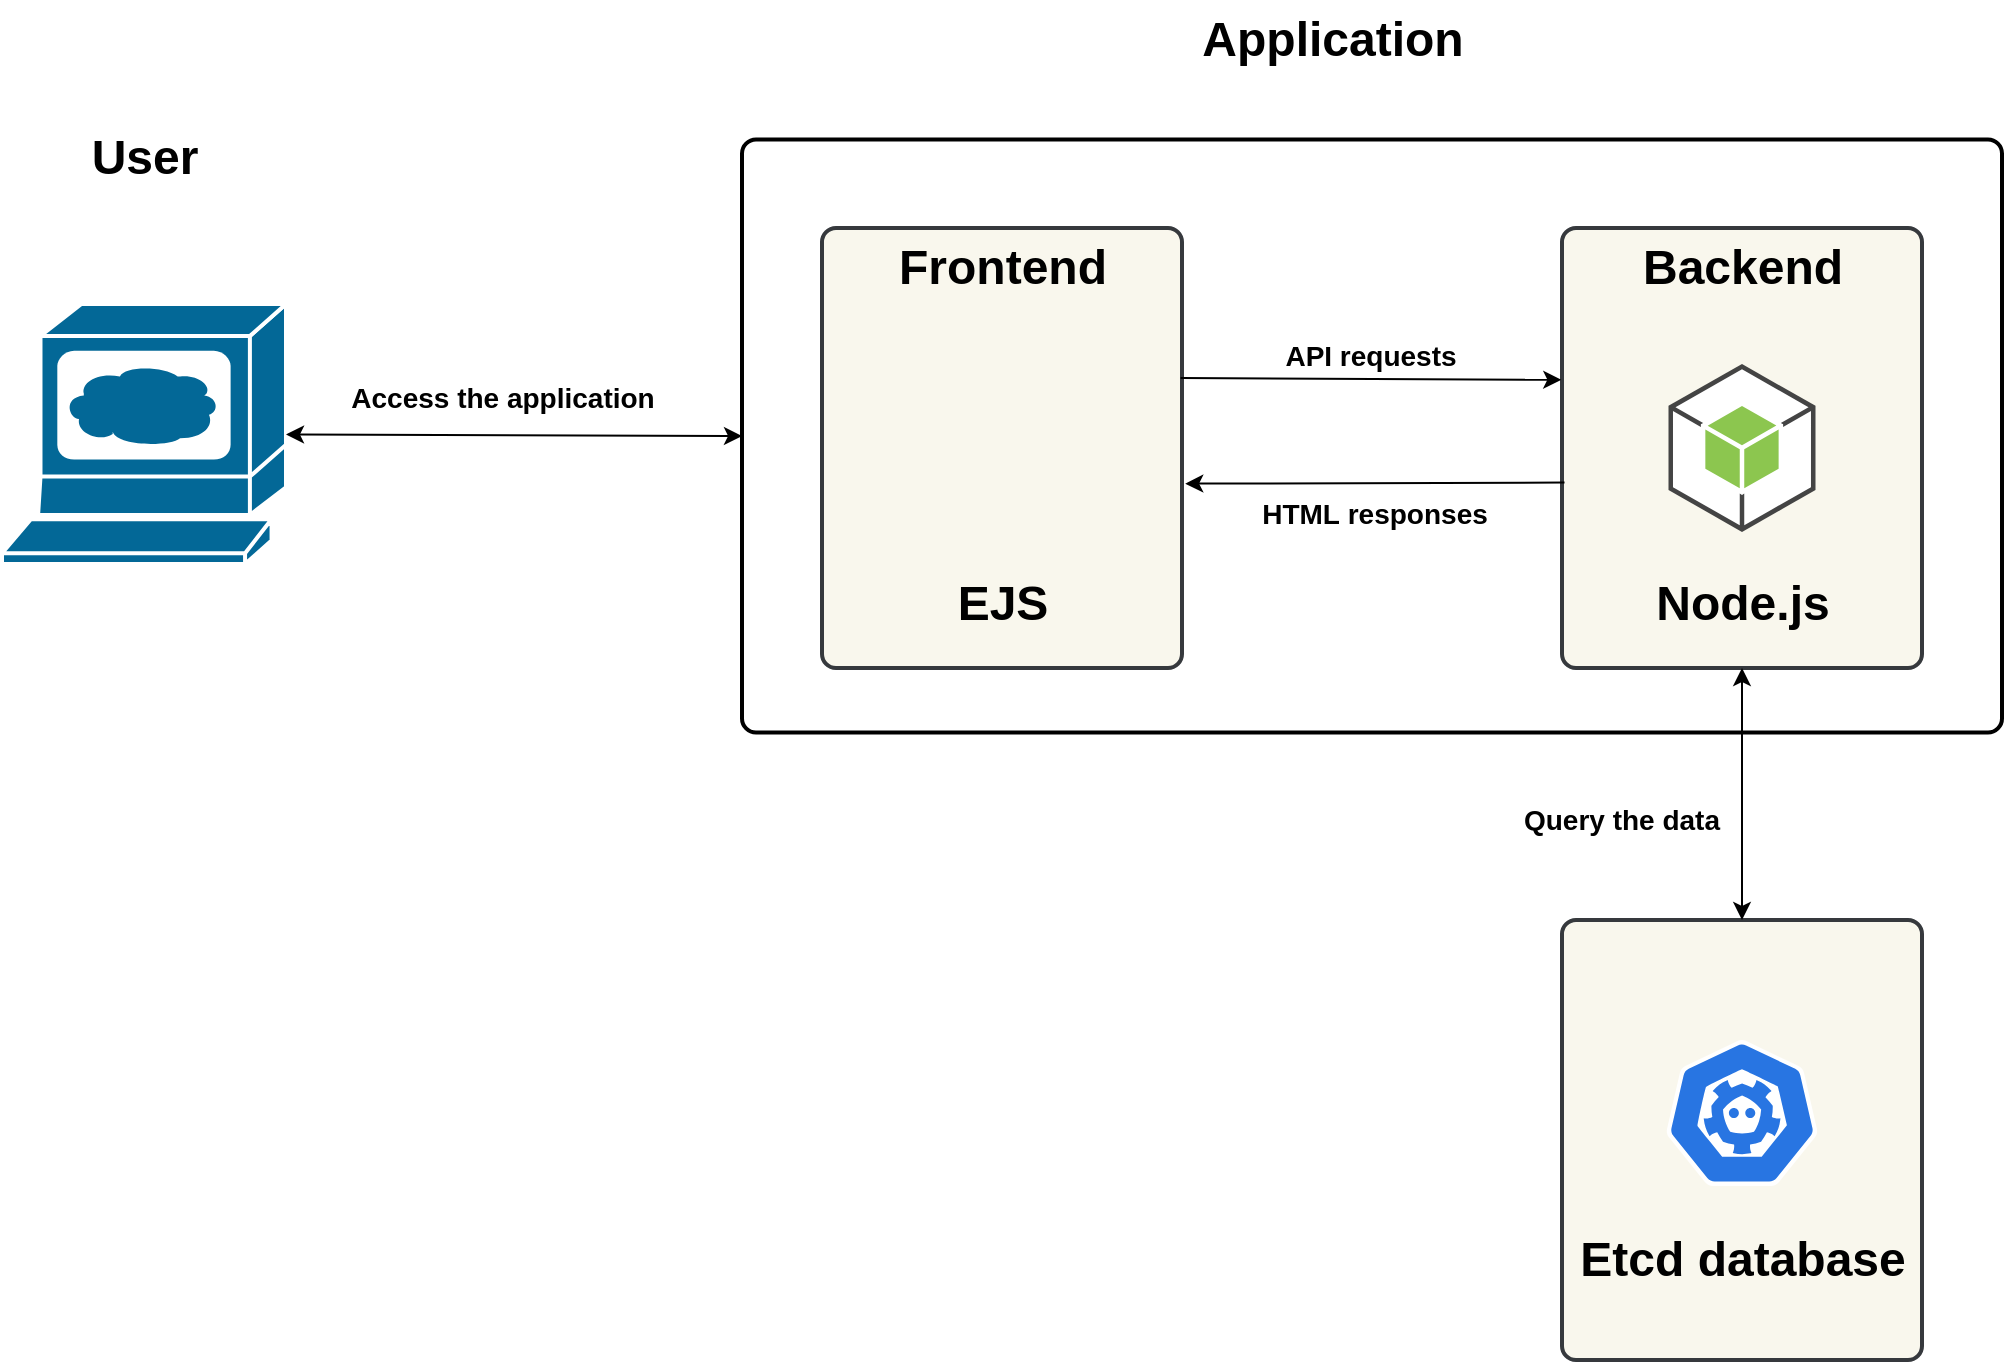 <mxfile version="14.0.4" type="device"><diagram id="DqwIvfknlscuTBBRpgxf" name="Page-1"><mxGraphModel dx="1865" dy="556" grid="1" gridSize="10" guides="1" tooltips="1" connect="1" arrows="1" fold="1" page="1" pageScale="1" pageWidth="827" pageHeight="1169" math="0" shadow="0"><root><mxCell id="0"/><mxCell id="1" parent="0"/><mxCell id="hDUl_mrgvE461zw6lqxG-23" value="" style="rounded=1;whiteSpace=wrap;html=1;absoluteArcSize=1;arcSize=14;strokeWidth=2;fontSize=14;fillColor=#f9f7ed;strokeColor=#36393d;" parent="1" vertex="1"><mxGeometry x="590.0" y="470" width="180" height="220" as="geometry"/></mxCell><mxCell id="hDUl_mrgvE461zw6lqxG-12" value="" style="rounded=1;whiteSpace=wrap;html=1;absoluteArcSize=1;arcSize=14;strokeWidth=2;" parent="1" vertex="1"><mxGeometry x="180" y="79.75" width="630" height="296.5" as="geometry"/></mxCell><mxCell id="hDUl_mrgvE461zw6lqxG-2" value="" style="shape=mxgraph.cisco.computers_and_peripherals.web_browser;html=1;pointerEvents=1;dashed=0;fillColor=#036897;strokeColor=#ffffff;strokeWidth=2;verticalLabelPosition=bottom;verticalAlign=top;align=center;outlineConnect=0;" parent="1" vertex="1"><mxGeometry x="-190" y="162" width="142" height="130" as="geometry"/></mxCell><mxCell id="hDUl_mrgvE461zw6lqxG-4" value="User" style="text;strokeColor=none;fillColor=none;html=1;fontSize=24;fontStyle=1;verticalAlign=middle;align=center;" parent="1" vertex="1"><mxGeometry x="-169" y="69" width="100" height="40" as="geometry"/></mxCell><mxCell id="hDUl_mrgvE461zw6lqxG-6" value="" style="rounded=1;whiteSpace=wrap;html=1;absoluteArcSize=1;arcSize=14;strokeWidth=2;fillColor=#f9f7ed;strokeColor=#36393d;" parent="1" vertex="1"><mxGeometry x="220" y="124" width="180" height="220" as="geometry"/></mxCell><mxCell id="hDUl_mrgvE461zw6lqxG-8" value="Frontend" style="text;strokeColor=none;fillColor=none;html=1;fontSize=24;fontStyle=1;verticalAlign=middle;align=center;" parent="1" vertex="1"><mxGeometry x="260" y="124" width="100" height="40" as="geometry"/></mxCell><mxCell id="hDUl_mrgvE461zw6lqxG-10" value="" style="shape=image;html=1;verticalAlign=top;verticalLabelPosition=bottom;labelBackgroundColor=#ffffff;imageAspect=0;aspect=fixed;image=https://cdn4.iconfinder.com/data/icons/logos-3/600/React.js_logo-128.png" parent="1" vertex="1"><mxGeometry x="246" y="164" width="128" height="128" as="geometry"/></mxCell><mxCell id="hDUl_mrgvE461zw6lqxG-11" value="EJS" style="text;strokeColor=none;fillColor=none;html=1;fontSize=24;fontStyle=1;verticalAlign=middle;align=center;" parent="1" vertex="1"><mxGeometry x="260" y="292" width="100" height="40" as="geometry"/></mxCell><mxCell id="hDUl_mrgvE461zw6lqxG-14" value="" style="rounded=1;whiteSpace=wrap;html=1;absoluteArcSize=1;arcSize=14;strokeWidth=2;fillColor=#f9f7ed;strokeColor=#36393d;" parent="1" vertex="1"><mxGeometry x="590" y="124" width="180" height="220" as="geometry"/></mxCell><mxCell id="hDUl_mrgvE461zw6lqxG-15" value="Backend" style="text;strokeColor=none;fillColor=none;html=1;fontSize=24;fontStyle=1;verticalAlign=middle;align=center;" parent="1" vertex="1"><mxGeometry x="630" y="124" width="100" height="40" as="geometry"/></mxCell><mxCell id="hDUl_mrgvE461zw6lqxG-17" value="Application" style="text;strokeColor=none;fillColor=none;html=1;fontSize=24;fontStyle=1;verticalAlign=middle;align=center;" parent="1" vertex="1"><mxGeometry x="425" y="10" width="100" height="40" as="geometry"/></mxCell><mxCell id="hDUl_mrgvE461zw6lqxG-21" value="API requests" style="endArrow=classic;html=1;fontStyle=1;fontSize=14;exitX=0.996;exitY=0.341;exitDx=0;exitDy=0;exitPerimeter=0;labelBorderColor=none;rounded=0;entryX=-0.002;entryY=0.345;entryDx=0;entryDy=0;entryPerimeter=0;verticalAlign=bottom;" parent="1" source="hDUl_mrgvE461zw6lqxG-6" target="hDUl_mrgvE461zw6lqxG-14" edge="1"><mxGeometry width="50" height="50" relative="1" as="geometry"><mxPoint x="440" y="210" as="sourcePoint"/><mxPoint x="590" y="197" as="targetPoint"/></mxGeometry></mxCell><mxCell id="hDUl_mrgvE461zw6lqxG-22" value="HTML&amp;nbsp;responses" style="endArrow=classic;html=1;horizontal=1;exitX=0.007;exitY=0.715;exitDx=0;exitDy=0;exitPerimeter=0;fontSize=14;fontStyle=1;entryX=1.009;entryY=0.581;entryDx=0;entryDy=0;entryPerimeter=0;verticalAlign=top;rounded=0;" parent="1" target="hDUl_mrgvE461zw6lqxG-6" edge="1"><mxGeometry width="50" height="50" relative="1" as="geometry"><mxPoint x="591.26" y="251.3" as="sourcePoint"/><mxPoint x="440" y="251.3" as="targetPoint"/></mxGeometry></mxCell><mxCell id="hDUl_mrgvE461zw6lqxG-24" value="Etcd database" style="text;strokeColor=none;fillColor=none;html=1;fontSize=24;fontStyle=1;verticalAlign=middle;align=center;" parent="1" vertex="1"><mxGeometry x="630" y="620" width="100" height="40" as="geometry"/></mxCell><mxCell id="hDUl_mrgvE461zw6lqxG-25" value="Query the data" style="endArrow=classic;html=1;fontSize=14;entryX=0.5;entryY=1;entryDx=0;entryDy=0;fontStyle=1;verticalAlign=middle;rounded=0;jumpSize=6;shadow=0;sketch=0;exitX=0.5;exitY=0;exitDx=0;exitDy=0;startArrow=classic;startFill=1;align=right;" parent="1" source="hDUl_mrgvE461zw6lqxG-23" target="hDUl_mrgvE461zw6lqxG-14" edge="1"><mxGeometry x="-0.206" y="10" width="50" height="50" relative="1" as="geometry"><mxPoint x="680" y="450" as="sourcePoint"/><mxPoint x="700" y="360" as="targetPoint"/><mxPoint as="offset"/></mxGeometry></mxCell><mxCell id="hDUl_mrgvE461zw6lqxG-27" value="Access the application" style="endArrow=classic;startArrow=classic;html=1;shadow=0;fontSize=14;entryX=0;entryY=0.5;entryDx=0;entryDy=0;horizontal=1;verticalAlign=bottom;fontStyle=1;align=center;labelBorderColor=none;rounded=0;" parent="1" source="hDUl_mrgvE461zw6lqxG-2" target="hDUl_mrgvE461zw6lqxG-12" edge="1"><mxGeometry x="-0.058" y="8" width="50" height="50" relative="1" as="geometry"><mxPoint x="90" y="250" as="sourcePoint"/><mxPoint x="140" y="200" as="targetPoint"/><mxPoint as="offset"/></mxGeometry></mxCell><mxCell id="no3QTMKMuGNAWSqg1L_2-1" value="" style="outlineConnect=0;dashed=0;verticalLabelPosition=bottom;verticalAlign=top;align=center;html=1;shape=mxgraph.aws3.android;fillColor=#8CC64F;gradientColor=none;" vertex="1" parent="1"><mxGeometry x="643.25" y="192" width="73.5" height="84" as="geometry"/></mxCell><mxCell id="no3QTMKMuGNAWSqg1L_2-4" value="Node.js" style="text;strokeColor=none;fillColor=none;html=1;fontSize=24;fontStyle=1;verticalAlign=middle;align=center;" vertex="1" parent="1"><mxGeometry x="630" y="292" width="100" height="40" as="geometry"/></mxCell><mxCell id="no3QTMKMuGNAWSqg1L_2-5" value="" style="html=1;dashed=0;whitespace=wrap;fillColor=#2875E2;strokeColor=#ffffff;points=[[0.005,0.63,0],[0.1,0.2,0],[0.9,0.2,0],[0.5,0,0],[0.995,0.63,0],[0.72,0.99,0],[0.5,1,0],[0.28,0.99,0]];shape=mxgraph.kubernetes.icon;prIcon=etcd" vertex="1" parent="1"><mxGeometry x="640" y="530" width="80" height="73" as="geometry"/></mxCell></root></mxGraphModel></diagram></mxfile>
